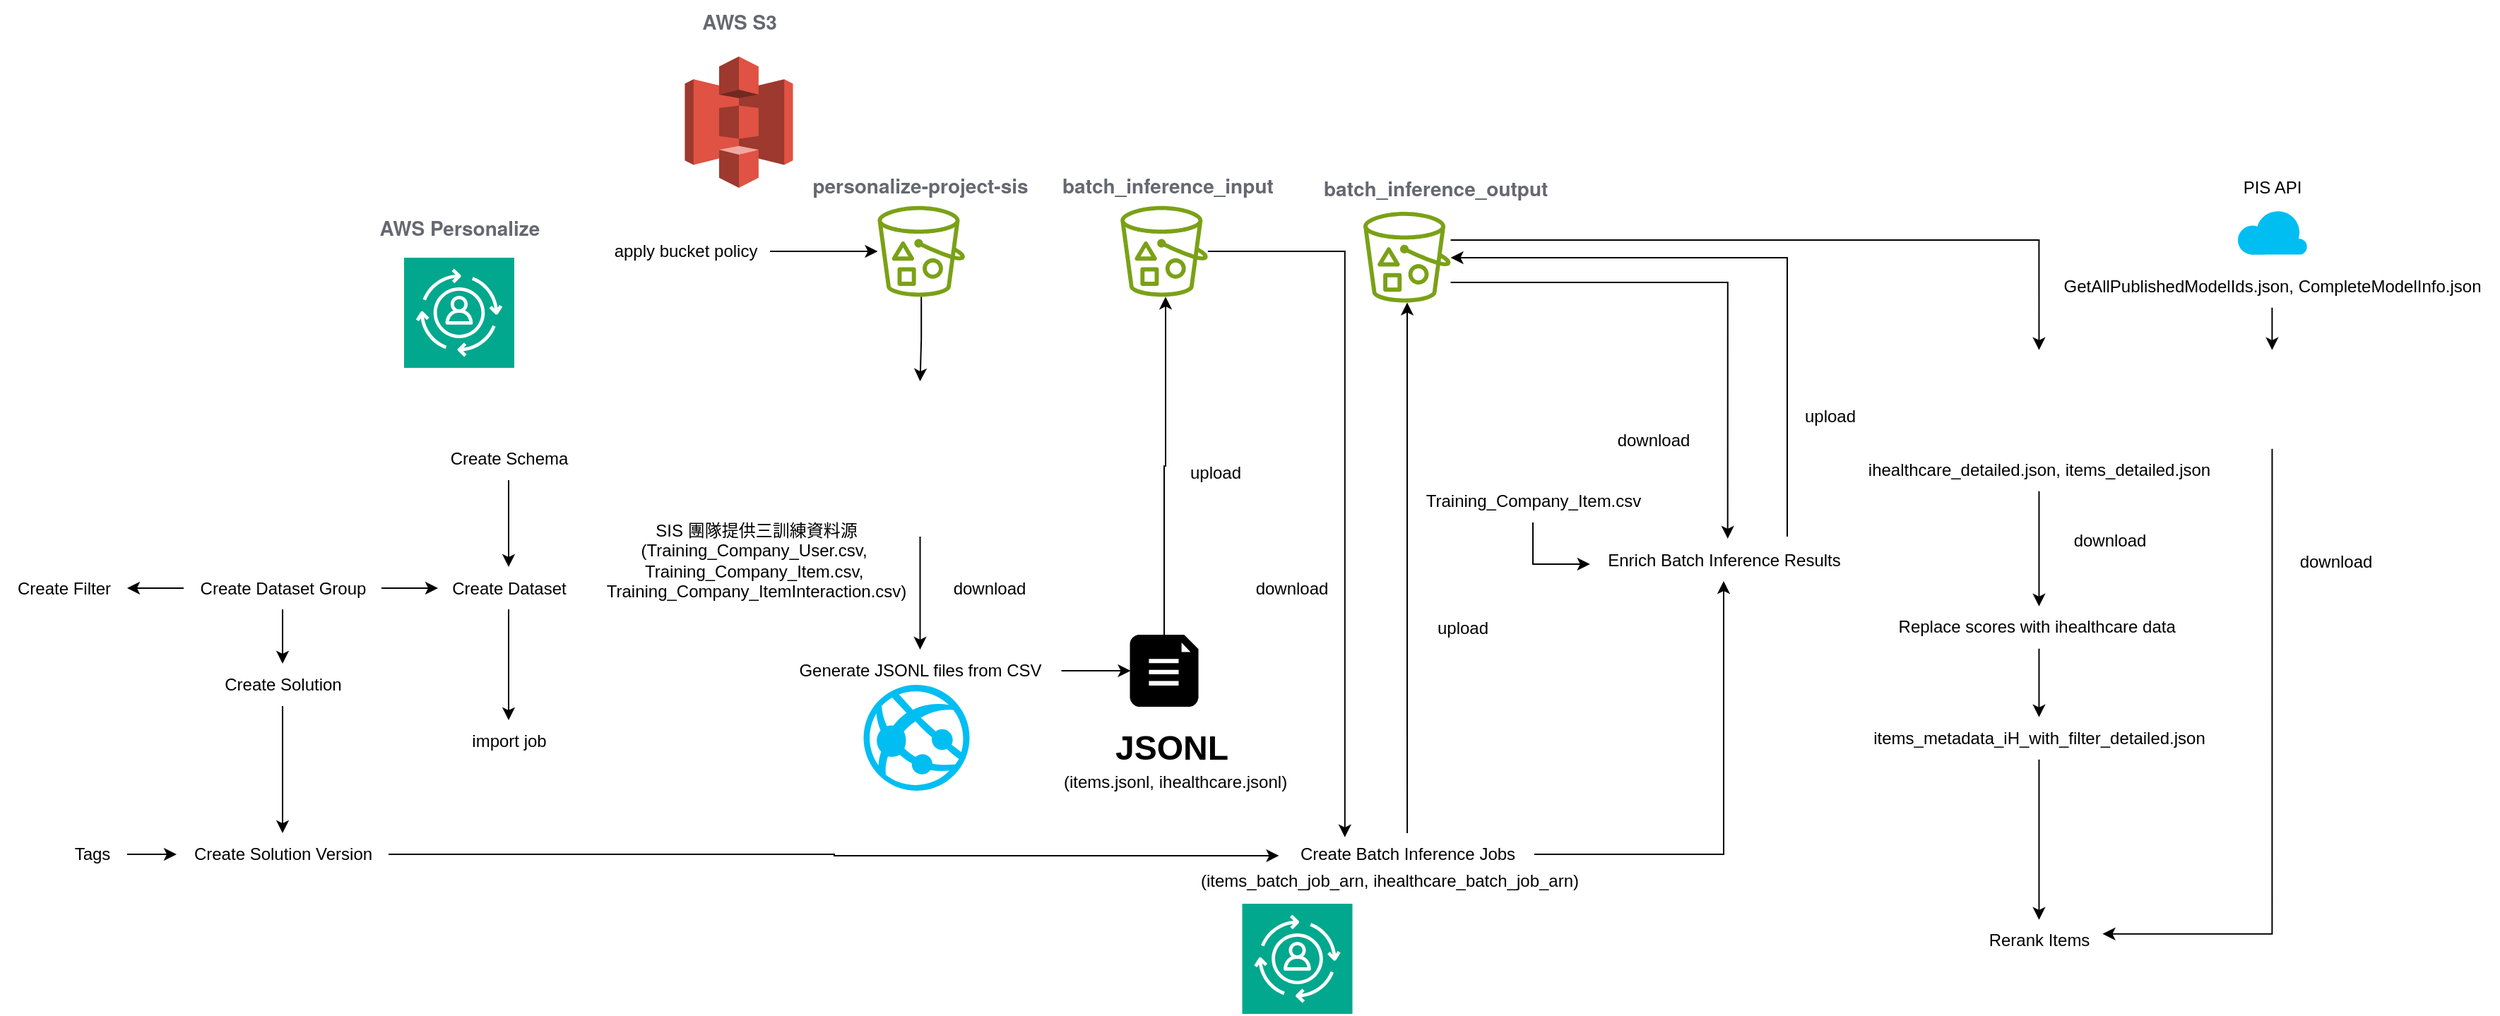 <mxfile version="28.1.1">
  <diagram name="第 1 页" id="IIeuhiTx5am88Ce6QUmT">
    <mxGraphModel dx="1676" dy="1036" grid="1" gridSize="10" guides="1" tooltips="1" connect="1" arrows="1" fold="1" page="1" pageScale="1" pageWidth="827" pageHeight="1169" math="0" shadow="0">
      <root>
        <mxCell id="0" />
        <mxCell id="1" parent="0" />
        <mxCell id="a0exR-PvPegkOZugwnQl-11" value="&lt;div&gt;SIS 團隊提供三訓練資料源&lt;/div&gt;(Training_Company_User.csv,&amp;nbsp;&lt;div&gt;Training_Company_Item.csv,&amp;nbsp;&lt;/div&gt;&lt;div&gt;Training_Company_ItemInteraction.csv)&lt;/div&gt;" style="text;html=1;align=center;verticalAlign=middle;resizable=0;points=[];autosize=1;strokeColor=none;fillColor=none;" parent="1" vertex="1">
          <mxGeometry x="670" y="371.5" width="240" height="70" as="geometry" />
        </mxCell>
        <mxCell id="lYJ9KyydGNnGyywSWM4X-2" value="download" style="text;html=1;align=center;verticalAlign=middle;resizable=0;points=[];autosize=1;strokeColor=none;fillColor=none;" vertex="1" parent="1">
          <mxGeometry x="920" y="411.5" width="70" height="30" as="geometry" />
        </mxCell>
        <mxCell id="lYJ9KyydGNnGyywSWM4X-25" value="" style="edgeStyle=orthogonalEdgeStyle;rounded=0;orthogonalLoop=1;jettySize=auto;html=1;" edge="1" parent="1" source="lYJ9KyydGNnGyywSWM4X-3" target="lYJ9KyydGNnGyywSWM4X-23">
          <mxGeometry relative="1" as="geometry" />
        </mxCell>
        <mxCell id="lYJ9KyydGNnGyywSWM4X-3" value="Generate JSONL files from CSV" style="text;html=1;align=center;verticalAlign=middle;resizable=0;points=[];autosize=1;strokeColor=none;fillColor=none;" vertex="1" parent="1">
          <mxGeometry x="806.25" y="470" width="200" height="30" as="geometry" />
        </mxCell>
        <mxCell id="lYJ9KyydGNnGyywSWM4X-4" value="upload" style="text;html=1;align=center;verticalAlign=middle;resizable=0;points=[];autosize=1;strokeColor=none;fillColor=none;" vertex="1" parent="1">
          <mxGeometry x="1085.25" y="330" width="60" height="30" as="geometry" />
        </mxCell>
        <mxCell id="lYJ9KyydGNnGyywSWM4X-6" value="" style="sketch=0;points=[[0,0,0],[0.25,0,0],[0.5,0,0],[0.75,0,0],[1,0,0],[0,1,0],[0.25,1,0],[0.5,1,0],[0.75,1,0],[1,1,0],[0,0.25,0],[0,0.5,0],[0,0.75,0],[1,0.25,0],[1,0.5,0],[1,0.75,0]];outlineConnect=0;fontColor=#232F3E;fillColor=#01A88D;strokeColor=#ffffff;dashed=0;verticalLabelPosition=bottom;verticalAlign=top;align=center;html=1;fontSize=12;fontStyle=0;aspect=fixed;shape=mxgraph.aws4.resourceIcon;resIcon=mxgraph.aws4.personalize;" vertex="1" parent="1">
          <mxGeometry x="541" y="192.5" width="78" height="78" as="geometry" />
        </mxCell>
        <mxCell id="lYJ9KyydGNnGyywSWM4X-9" value="" style="edgeStyle=orthogonalEdgeStyle;rounded=0;orthogonalLoop=1;jettySize=auto;html=1;" edge="1" parent="1" source="lYJ9KyydGNnGyywSWM4X-7" target="lYJ9KyydGNnGyywSWM4X-8">
          <mxGeometry relative="1" as="geometry" />
        </mxCell>
        <mxCell id="lYJ9KyydGNnGyywSWM4X-7" value="Create Schema" style="text;html=1;align=center;verticalAlign=middle;resizable=0;points=[];autosize=1;strokeColor=none;fillColor=none;" vertex="1" parent="1">
          <mxGeometry x="560" y="320" width="110" height="30" as="geometry" />
        </mxCell>
        <mxCell id="lYJ9KyydGNnGyywSWM4X-32" value="" style="edgeStyle=orthogonalEdgeStyle;rounded=0;orthogonalLoop=1;jettySize=auto;html=1;" edge="1" parent="1" source="lYJ9KyydGNnGyywSWM4X-8" target="lYJ9KyydGNnGyywSWM4X-29">
          <mxGeometry relative="1" as="geometry" />
        </mxCell>
        <mxCell id="lYJ9KyydGNnGyywSWM4X-8" value="Create Dataset" style="text;html=1;align=center;verticalAlign=middle;resizable=0;points=[];autosize=1;strokeColor=none;fillColor=none;" vertex="1" parent="1">
          <mxGeometry x="565" y="411.5" width="100" height="30" as="geometry" />
        </mxCell>
        <mxCell id="lYJ9KyydGNnGyywSWM4X-42" value="" style="edgeStyle=orthogonalEdgeStyle;rounded=0;orthogonalLoop=1;jettySize=auto;html=1;" edge="1" parent="1" source="lYJ9KyydGNnGyywSWM4X-10" target="lYJ9KyydGNnGyywSWM4X-34">
          <mxGeometry relative="1" as="geometry" />
        </mxCell>
        <mxCell id="lYJ9KyydGNnGyywSWM4X-44" value="" style="edgeStyle=orthogonalEdgeStyle;rounded=0;orthogonalLoop=1;jettySize=auto;html=1;" edge="1" parent="1" source="lYJ9KyydGNnGyywSWM4X-10" target="lYJ9KyydGNnGyywSWM4X-8">
          <mxGeometry relative="1" as="geometry" />
        </mxCell>
        <mxCell id="lYJ9KyydGNnGyywSWM4X-48" value="" style="edgeStyle=orthogonalEdgeStyle;rounded=0;orthogonalLoop=1;jettySize=auto;html=1;" edge="1" parent="1" source="lYJ9KyydGNnGyywSWM4X-10" target="lYJ9KyydGNnGyywSWM4X-36">
          <mxGeometry relative="1" as="geometry" />
        </mxCell>
        <mxCell id="lYJ9KyydGNnGyywSWM4X-10" value="Create Dataset Group" style="text;html=1;align=center;verticalAlign=middle;resizable=0;points=[];autosize=1;strokeColor=none;fillColor=none;" vertex="1" parent="1">
          <mxGeometry x="385" y="411.5" width="140" height="30" as="geometry" />
        </mxCell>
        <mxCell id="lYJ9KyydGNnGyywSWM4X-52" value="" style="edgeStyle=orthogonalEdgeStyle;rounded=0;orthogonalLoop=1;jettySize=auto;html=1;" edge="1" parent="1" source="lYJ9KyydGNnGyywSWM4X-12" target="lYJ9KyydGNnGyywSWM4X-66">
          <mxGeometry relative="1" as="geometry">
            <mxPoint x="868" y="188" as="targetPoint" />
          </mxGeometry>
        </mxCell>
        <mxCell id="lYJ9KyydGNnGyywSWM4X-12" value="apply bucket policy" style="text;html=1;align=center;verticalAlign=middle;resizable=0;points=[];autosize=1;strokeColor=none;fillColor=none;" vertex="1" parent="1">
          <mxGeometry x="680" y="173" width="120" height="30" as="geometry" />
        </mxCell>
        <mxCell id="lYJ9KyydGNnGyywSWM4X-17" value="" style="edgeStyle=orthogonalEdgeStyle;rounded=0;orthogonalLoop=1;jettySize=auto;html=1;entryX=0.5;entryY=0;entryDx=0;entryDy=0;" edge="1" parent="1" source="lYJ9KyydGNnGyywSWM4X-66" target="lYJ9KyydGNnGyywSWM4X-19">
          <mxGeometry relative="1" as="geometry">
            <mxPoint x="778.44" y="250.25" as="targetPoint" />
            <mxPoint x="906.294" y="234.5" as="sourcePoint" />
          </mxGeometry>
        </mxCell>
        <mxCell id="lYJ9KyydGNnGyywSWM4X-54" value="" style="edgeStyle=orthogonalEdgeStyle;rounded=0;orthogonalLoop=1;jettySize=auto;html=1;" edge="1" parent="1" source="lYJ9KyydGNnGyywSWM4X-19" target="lYJ9KyydGNnGyywSWM4X-3">
          <mxGeometry relative="1" as="geometry" />
        </mxCell>
        <mxCell id="lYJ9KyydGNnGyywSWM4X-19" value="" style="shape=image;html=1;verticalAlign=top;verticalLabelPosition=bottom;labelBackgroundColor=#ffffff;imageAspect=0;aspect=fixed;image=https://icons.diagrams.net/icon-cache1/Phosphor_Light_Vol_2-2941/file-csv-light-1066.svg" vertex="1" parent="1">
          <mxGeometry x="851.25" y="280" width="110" height="110" as="geometry" />
        </mxCell>
        <mxCell id="lYJ9KyydGNnGyywSWM4X-23" value="" style="verticalLabelPosition=bottom;html=1;verticalAlign=top;align=center;strokeColor=#000000;fillColor=#000000;shape=mxgraph.azure.file_2;pointerEvents=1;" vertex="1" parent="1">
          <mxGeometry x="1055.25" y="460" width="47.5" height="50" as="geometry" />
        </mxCell>
        <mxCell id="lYJ9KyydGNnGyywSWM4X-26" value="&lt;b&gt;&lt;font style=&quot;font-size: 24px;&quot;&gt;JSONL&lt;/font&gt;&lt;/b&gt;" style="text;html=1;align=center;verticalAlign=middle;resizable=0;points=[];autosize=1;strokeColor=none;fillColor=none;" vertex="1" parent="1">
          <mxGeometry x="1034.25" y="520" width="100" height="40" as="geometry" />
        </mxCell>
        <UserObject label="(items.jsonl, ihealthcare.jsonl)" link="&lt;span style=&quot;color: rgb(0, 0, 0); font-family: Helvetica; font-size: 12px; font-style: normal; font-variant-ligatures: normal; font-variant-caps: normal; font-weight: 400; letter-spacing: normal; orphans: 2; text-align: center; text-indent: 0px; text-transform: none; widows: 2; word-spacing: 0px; -webkit-text-stroke-width: 0px; white-space: nowrap; background-color: rgb(236, 236, 236); text-decoration-thickness: initial; text-decoration-style: initial; text-decoration-color: initial; display: inline !important; float: none;&quot;&gt;(Training_Company_User.csv, Training_Company_Item.csv, Training_Company_ItemInteraction.csv)&lt;/span&gt;" id="lYJ9KyydGNnGyywSWM4X-27">
          <mxCell style="text;whiteSpace=wrap;html=1;" vertex="1" parent="1">
            <mxGeometry x="1006.25" y="550" width="170" height="20" as="geometry" />
          </mxCell>
        </UserObject>
        <mxCell id="lYJ9KyydGNnGyywSWM4X-29" value="import job" style="text;html=1;align=center;verticalAlign=middle;resizable=0;points=[];autosize=1;strokeColor=none;fillColor=none;" vertex="1" parent="1">
          <mxGeometry x="575" y="520" width="80" height="30" as="geometry" />
        </mxCell>
        <mxCell id="lYJ9KyydGNnGyywSWM4X-34" value="Create Filter" style="text;html=1;align=center;verticalAlign=middle;resizable=0;points=[];autosize=1;strokeColor=none;fillColor=none;" vertex="1" parent="1">
          <mxGeometry x="255" y="411.5" width="90" height="30" as="geometry" />
        </mxCell>
        <mxCell id="lYJ9KyydGNnGyywSWM4X-50" value="" style="edgeStyle=orthogonalEdgeStyle;rounded=0;orthogonalLoop=1;jettySize=auto;html=1;" edge="1" parent="1" source="lYJ9KyydGNnGyywSWM4X-36" target="lYJ9KyydGNnGyywSWM4X-38">
          <mxGeometry relative="1" as="geometry" />
        </mxCell>
        <mxCell id="lYJ9KyydGNnGyywSWM4X-36" value="Create Solution" style="text;html=1;align=center;verticalAlign=middle;resizable=0;points=[];autosize=1;strokeColor=none;fillColor=none;" vertex="1" parent="1">
          <mxGeometry x="400" y="480" width="110" height="30" as="geometry" />
        </mxCell>
        <mxCell id="lYJ9KyydGNnGyywSWM4X-38" value="Create Solution Version" style="text;html=1;align=center;verticalAlign=middle;resizable=0;points=[];autosize=1;strokeColor=none;fillColor=none;" vertex="1" parent="1">
          <mxGeometry x="380" y="600" width="150" height="30" as="geometry" />
        </mxCell>
        <mxCell id="lYJ9KyydGNnGyywSWM4X-51" value="" style="edgeStyle=orthogonalEdgeStyle;rounded=0;orthogonalLoop=1;jettySize=auto;html=1;" edge="1" parent="1" source="lYJ9KyydGNnGyywSWM4X-40" target="lYJ9KyydGNnGyywSWM4X-38">
          <mxGeometry relative="1" as="geometry" />
        </mxCell>
        <mxCell id="lYJ9KyydGNnGyywSWM4X-40" value="T&lt;span style=&quot;background-color: transparent; color: light-dark(rgb(0, 0, 0), rgb(255, 255, 255));&quot;&gt;ags&lt;/span&gt;" style="text;html=1;align=center;verticalAlign=middle;resizable=0;points=[];autosize=1;strokeColor=none;fillColor=none;" vertex="1" parent="1">
          <mxGeometry x="295" y="600" width="50" height="30" as="geometry" />
        </mxCell>
        <mxCell id="lYJ9KyydGNnGyywSWM4X-55" style="edgeStyle=orthogonalEdgeStyle;rounded=0;orthogonalLoop=1;jettySize=auto;html=1;exitX=0.5;exitY=0;exitDx=0;exitDy=0;exitPerimeter=0;" edge="1" parent="1" source="lYJ9KyydGNnGyywSWM4X-23" target="lYJ9KyydGNnGyywSWM4X-75">
          <mxGeometry relative="1" as="geometry">
            <mxPoint x="945" y="188" as="targetPoint" />
            <Array as="points">
              <mxPoint x="1079" y="340" />
              <mxPoint x="1080" y="175" />
            </Array>
          </mxGeometry>
        </mxCell>
        <mxCell id="lYJ9KyydGNnGyywSWM4X-59" value="" style="edgeStyle=orthogonalEdgeStyle;rounded=0;orthogonalLoop=1;jettySize=auto;html=1;" edge="1" parent="1" source="lYJ9KyydGNnGyywSWM4X-56" target="lYJ9KyydGNnGyywSWM4X-58">
          <mxGeometry relative="1" as="geometry" />
        </mxCell>
        <mxCell id="lYJ9KyydGNnGyywSWM4X-83" style="edgeStyle=orthogonalEdgeStyle;rounded=0;orthogonalLoop=1;jettySize=auto;html=1;" edge="1" parent="1" target="lYJ9KyydGNnGyywSWM4X-72">
          <mxGeometry relative="1" as="geometry">
            <mxPoint x="1251.048" y="600" as="sourcePoint" />
            <Array as="points">
              <mxPoint x="1251" y="510" />
              <mxPoint x="1251" y="510" />
            </Array>
          </mxGeometry>
        </mxCell>
        <mxCell id="lYJ9KyydGNnGyywSWM4X-56" value="Create Batch Inference Jobs" style="text;html=1;align=center;verticalAlign=middle;resizable=0;points=[];autosize=1;strokeColor=none;fillColor=none;" vertex="1" parent="1">
          <mxGeometry x="1161" y="600" width="180" height="30" as="geometry" />
        </mxCell>
        <mxCell id="lYJ9KyydGNnGyywSWM4X-57" style="edgeStyle=orthogonalEdgeStyle;rounded=0;orthogonalLoop=1;jettySize=auto;html=1;entryX=-0.004;entryY=0.533;entryDx=0;entryDy=0;entryPerimeter=0;" edge="1" parent="1" source="lYJ9KyydGNnGyywSWM4X-38" target="lYJ9KyydGNnGyywSWM4X-56">
          <mxGeometry relative="1" as="geometry" />
        </mxCell>
        <mxCell id="lYJ9KyydGNnGyywSWM4X-82" style="edgeStyle=orthogonalEdgeStyle;rounded=0;orthogonalLoop=1;jettySize=auto;html=1;" edge="1" parent="1">
          <mxGeometry relative="1" as="geometry">
            <mxPoint x="1281.783" y="192.5" as="targetPoint" />
            <mxPoint x="1520" y="390" as="sourcePoint" />
            <Array as="points">
              <mxPoint x="1520" y="192" />
            </Array>
          </mxGeometry>
        </mxCell>
        <mxCell id="lYJ9KyydGNnGyywSWM4X-58" value="Enrich Batch Inference Results" style="text;html=1;align=center;verticalAlign=middle;resizable=0;points=[];autosize=1;strokeColor=none;fillColor=none;" vertex="1" parent="1">
          <mxGeometry x="1380" y="391.5" width="190" height="30" as="geometry" />
        </mxCell>
        <UserObject label="(items_batch_job_arn, ihealthcare_batch_job_arn&lt;span style=&quot;background-color: transparent; color: light-dark(rgb(0, 0, 0), rgb(255, 255, 255));&quot;&gt;)&lt;/span&gt;" link="&lt;span style=&quot;color: rgb(0, 0, 0); font-family: Helvetica; font-size: 12px; font-style: normal; font-variant-ligatures: normal; font-variant-caps: normal; font-weight: 400; letter-spacing: normal; orphans: 2; text-align: center; text-indent: 0px; text-transform: none; widows: 2; word-spacing: 0px; -webkit-text-stroke-width: 0px; white-space: nowrap; background-color: rgb(236, 236, 236); text-decoration-thickness: initial; text-decoration-style: initial; text-decoration-color: initial; display: inline !important; float: none;&quot;&gt;(Training_Company_User.csv, Training_Company_Item.csv, Training_Company_ItemInteraction.csv)&lt;/span&gt;" id="lYJ9KyydGNnGyywSWM4X-60">
          <mxCell style="text;whiteSpace=wrap;html=1;" vertex="1" parent="1">
            <mxGeometry x="1102.75" y="620" width="279" height="20" as="geometry" />
          </mxCell>
        </UserObject>
        <mxCell id="lYJ9KyydGNnGyywSWM4X-61" value="" style="sketch=0;points=[[0,0,0],[0.25,0,0],[0.5,0,0],[0.75,0,0],[1,0,0],[0,1,0],[0.25,1,0],[0.5,1,0],[0.75,1,0],[1,1,0],[0,0.25,0],[0,0.5,0],[0,0.75,0],[1,0.25,0],[1,0.5,0],[1,0.75,0]];outlineConnect=0;fontColor=#232F3E;fillColor=#01A88D;strokeColor=#ffffff;dashed=0;verticalLabelPosition=bottom;verticalAlign=top;align=center;html=1;fontSize=12;fontStyle=0;aspect=fixed;shape=mxgraph.aws4.resourceIcon;resIcon=mxgraph.aws4.personalize;" vertex="1" parent="1">
          <mxGeometry x="1134.25" y="650" width="78" height="78" as="geometry" />
        </mxCell>
        <mxCell id="lYJ9KyydGNnGyywSWM4X-66" value="" style="sketch=0;outlineConnect=0;fontColor=#232F3E;gradientColor=none;fillColor=#7AA116;strokeColor=none;dashed=0;verticalLabelPosition=bottom;verticalAlign=top;align=center;html=1;fontSize=12;fontStyle=0;aspect=fixed;pointerEvents=1;shape=mxgraph.aws4.bucket_with_objects;" vertex="1" parent="1">
          <mxGeometry x="876.22" y="155.87" width="61.78" height="64.25" as="geometry" />
        </mxCell>
        <mxCell id="lYJ9KyydGNnGyywSWM4X-68" value="" style="outlineConnect=0;dashed=0;verticalLabelPosition=bottom;verticalAlign=top;align=center;html=1;shape=mxgraph.aws3.s3;fillColor=#E05243;gradientColor=none;" vertex="1" parent="1">
          <mxGeometry x="739.75" y="50" width="76.5" height="93" as="geometry" />
        </mxCell>
        <mxCell id="lYJ9KyydGNnGyywSWM4X-69" value="&lt;span style=&quot;color: rgb(101, 104, 113); font-family: &amp;quot;Amazon Ember&amp;quot;, &amp;quot;Helvetica Neue&amp;quot;, Roboto, Arial, sans-serif; font-size: 14px; font-weight: 700; text-align: left; background-color: rgb(255, 255, 255);&quot;&gt;personalize-project-sis&lt;/span&gt;" style="text;html=1;align=center;verticalAlign=middle;resizable=0;points=[];autosize=1;strokeColor=none;fillColor=none;" vertex="1" parent="1">
          <mxGeometry x="816.25" y="125.87" width="180" height="30" as="geometry" />
        </mxCell>
        <mxCell id="lYJ9KyydGNnGyywSWM4X-71" value="&lt;span style=&quot;color: rgb(101, 104, 113); font-family: &amp;quot;Amazon Ember&amp;quot;, &amp;quot;Helvetica Neue&amp;quot;, Roboto, Arial, sans-serif; font-size: 14px; font-style: normal; font-variant-ligatures: normal; font-variant-caps: normal; font-weight: 700; letter-spacing: normal; orphans: 2; text-align: left; text-indent: 0px; text-transform: none; widows: 2; word-spacing: 0px; -webkit-text-stroke-width: 0px; white-space: nowrap; background-color: rgb(255, 255, 255); text-decoration-thickness: initial; text-decoration-style: initial; text-decoration-color: initial; display: inline !important; float: none;&quot;&gt;batch_inference_output&lt;/span&gt;" style="text;whiteSpace=wrap;html=1;" vertex="1" parent="1">
          <mxGeometry x="1190.0" y="127.88" width="170" height="30" as="geometry" />
        </mxCell>
        <mxCell id="lYJ9KyydGNnGyywSWM4X-98" style="edgeStyle=orthogonalEdgeStyle;rounded=0;orthogonalLoop=1;jettySize=auto;html=1;entryX=0.5;entryY=0;entryDx=0;entryDy=0;" edge="1" parent="1" source="lYJ9KyydGNnGyywSWM4X-72" target="lYJ9KyydGNnGyywSWM4X-99">
          <mxGeometry relative="1" as="geometry">
            <mxPoint x="1175.003" y="191.38" as="sourcePoint" />
            <mxPoint x="1677.23" y="257.88" as="targetPoint" />
            <Array as="points">
              <mxPoint x="1698" y="180" />
            </Array>
          </mxGeometry>
        </mxCell>
        <mxCell id="lYJ9KyydGNnGyywSWM4X-72" value="" style="sketch=0;outlineConnect=0;fontColor=#232F3E;gradientColor=none;fillColor=#7AA116;strokeColor=none;dashed=0;verticalLabelPosition=bottom;verticalAlign=top;align=center;html=1;fontSize=12;fontStyle=0;aspect=fixed;pointerEvents=1;shape=mxgraph.aws4.bucket_with_objects;" vertex="1" parent="1">
          <mxGeometry x="1220" y="160" width="61.78" height="64.25" as="geometry" />
        </mxCell>
        <mxCell id="lYJ9KyydGNnGyywSWM4X-75" value="" style="sketch=0;outlineConnect=0;fontColor=#232F3E;gradientColor=none;fillColor=#7AA116;strokeColor=none;dashed=0;verticalLabelPosition=bottom;verticalAlign=top;align=center;html=1;fontSize=12;fontStyle=0;aspect=fixed;pointerEvents=1;shape=mxgraph.aws4.bucket_with_objects;" vertex="1" parent="1">
          <mxGeometry x="1048.11" y="155.87" width="61.78" height="64.25" as="geometry" />
        </mxCell>
        <mxCell id="lYJ9KyydGNnGyywSWM4X-76" value="&lt;span style=&quot;color: rgb(101, 104, 113); font-family: &amp;quot;Amazon Ember&amp;quot;, &amp;quot;Helvetica Neue&amp;quot;, Roboto, Arial, sans-serif; font-size: 14px; font-style: normal; font-variant-ligatures: normal; font-variant-caps: normal; font-weight: 700; letter-spacing: normal; orphans: 2; text-align: left; text-indent: 0px; text-transform: none; widows: 2; word-spacing: 0px; -webkit-text-stroke-width: 0px; white-space: nowrap; background-color: rgb(255, 255, 255); text-decoration-thickness: initial; text-decoration-style: initial; text-decoration-color: initial; float: none; display: inline !important;&quot;&gt;batch_inference_input&lt;/span&gt;" style="text;whiteSpace=wrap;html=1;" vertex="1" parent="1">
          <mxGeometry x="1005" y="125.87" width="170" height="30" as="geometry" />
        </mxCell>
        <mxCell id="lYJ9KyydGNnGyywSWM4X-77" style="edgeStyle=orthogonalEdgeStyle;rounded=0;orthogonalLoop=1;jettySize=auto;html=1;entryX=0.255;entryY=0.096;entryDx=0;entryDy=0;entryPerimeter=0;" edge="1" parent="1" source="lYJ9KyydGNnGyywSWM4X-75" target="lYJ9KyydGNnGyywSWM4X-56">
          <mxGeometry relative="1" as="geometry" />
        </mxCell>
        <mxCell id="lYJ9KyydGNnGyywSWM4X-78" value="Training_Company_Item.csv" style="text;html=1;align=center;verticalAlign=middle;resizable=0;points=[];autosize=1;strokeColor=none;fillColor=none;" vertex="1" parent="1">
          <mxGeometry x="1250" y="350" width="180" height="30" as="geometry" />
        </mxCell>
        <mxCell id="lYJ9KyydGNnGyywSWM4X-79" style="edgeStyle=orthogonalEdgeStyle;rounded=0;orthogonalLoop=1;jettySize=auto;html=1;entryX=0.002;entryY=0.601;entryDx=0;entryDy=0;entryPerimeter=0;" edge="1" parent="1" source="lYJ9KyydGNnGyywSWM4X-78" target="lYJ9KyydGNnGyywSWM4X-58">
          <mxGeometry relative="1" as="geometry">
            <mxPoint x="1400" y="410" as="targetPoint" />
          </mxGeometry>
        </mxCell>
        <mxCell id="lYJ9KyydGNnGyywSWM4X-87" value="download" style="text;html=1;align=center;verticalAlign=middle;resizable=0;points=[];autosize=1;strokeColor=none;fillColor=none;" vertex="1" parent="1">
          <mxGeometry x="1134.25" y="411.5" width="70" height="30" as="geometry" />
        </mxCell>
        <mxCell id="lYJ9KyydGNnGyywSWM4X-88" value="upload" style="text;html=1;align=center;verticalAlign=middle;resizable=0;points=[];autosize=1;strokeColor=none;fillColor=none;" vertex="1" parent="1">
          <mxGeometry x="1260" y="440" width="60" height="30" as="geometry" />
        </mxCell>
        <mxCell id="lYJ9KyydGNnGyywSWM4X-89" value="download" style="text;html=1;align=center;verticalAlign=middle;resizable=0;points=[];autosize=1;strokeColor=none;fillColor=none;" vertex="1" parent="1">
          <mxGeometry x="1390" y="306.5" width="70" height="30" as="geometry" />
        </mxCell>
        <mxCell id="lYJ9KyydGNnGyywSWM4X-121" value="" style="edgeStyle=orthogonalEdgeStyle;rounded=0;orthogonalLoop=1;jettySize=auto;html=1;" edge="1" parent="1" source="lYJ9KyydGNnGyywSWM4X-91" target="lYJ9KyydGNnGyywSWM4X-120">
          <mxGeometry relative="1" as="geometry" />
        </mxCell>
        <mxCell id="lYJ9KyydGNnGyywSWM4X-91" value="GetAllPublishedModelIds.json, CompleteModelInfo.json" style="text;html=1;align=center;verticalAlign=middle;resizable=0;points=[];autosize=1;strokeColor=none;fillColor=none;" vertex="1" parent="1">
          <mxGeometry x="1703.23" y="197.88" width="320" height="30" as="geometry" />
        </mxCell>
        <mxCell id="lYJ9KyydGNnGyywSWM4X-105" value="" style="edgeStyle=orthogonalEdgeStyle;rounded=0;orthogonalLoop=1;jettySize=auto;html=1;" edge="1" parent="1" source="lYJ9KyydGNnGyywSWM4X-93" target="lYJ9KyydGNnGyywSWM4X-95">
          <mxGeometry relative="1" as="geometry" />
        </mxCell>
        <mxCell id="lYJ9KyydGNnGyywSWM4X-93" value="ihealthcare_detailed.json, items_detailed.json" style="text;html=1;align=center;verticalAlign=middle;resizable=0;points=[];autosize=1;strokeColor=none;fillColor=none;" vertex="1" parent="1">
          <mxGeometry x="1563.23" y="327.88" width="270" height="30" as="geometry" />
        </mxCell>
        <mxCell id="lYJ9KyydGNnGyywSWM4X-106" value="" style="edgeStyle=orthogonalEdgeStyle;rounded=0;orthogonalLoop=1;jettySize=auto;html=1;" edge="1" parent="1" source="lYJ9KyydGNnGyywSWM4X-95" target="lYJ9KyydGNnGyywSWM4X-104">
          <mxGeometry relative="1" as="geometry" />
        </mxCell>
        <mxCell id="lYJ9KyydGNnGyywSWM4X-95" value="Replace scores with ihealthcare data&amp;nbsp;" style="text;html=1;align=center;verticalAlign=middle;resizable=0;points=[];autosize=1;strokeColor=none;fillColor=none;" vertex="1" parent="1">
          <mxGeometry x="1588.23" y="439.38" width="220" height="30" as="geometry" />
        </mxCell>
        <mxCell id="lYJ9KyydGNnGyywSWM4X-99" value="" style="shape=image;html=1;verticalAlign=top;verticalLabelPosition=bottom;labelBackgroundColor=#ffffff;imageAspect=0;aspect=fixed;image=https://icons.diagrams.net/icon-cache1/Boxicons_Solid_Vol_2-2639/bxs-file-json-1049.svg" vertex="1" parent="1">
          <mxGeometry x="1663.23" y="257.88" width="70" height="70" as="geometry" />
        </mxCell>
        <mxCell id="lYJ9KyydGNnGyywSWM4X-100" value="download" style="text;html=1;align=center;verticalAlign=middle;resizable=0;points=[];autosize=1;strokeColor=none;fillColor=none;" vertex="1" parent="1">
          <mxGeometry x="1713.23" y="377.88" width="70" height="30" as="geometry" />
        </mxCell>
        <mxCell id="lYJ9KyydGNnGyywSWM4X-109" value="" style="edgeStyle=orthogonalEdgeStyle;rounded=0;orthogonalLoop=1;jettySize=auto;html=1;" edge="1" parent="1" source="lYJ9KyydGNnGyywSWM4X-104" target="lYJ9KyydGNnGyywSWM4X-107">
          <mxGeometry relative="1" as="geometry" />
        </mxCell>
        <mxCell id="lYJ9KyydGNnGyywSWM4X-104" value="items_metadata_iH_with_filter_detailed.json" style="text;html=1;align=center;verticalAlign=middle;resizable=0;points=[];autosize=1;strokeColor=none;fillColor=none;" vertex="1" parent="1">
          <mxGeometry x="1568.23" y="517.88" width="260" height="30" as="geometry" />
        </mxCell>
        <mxCell id="lYJ9KyydGNnGyywSWM4X-107" value="Rerank Items" style="text;html=1;align=center;verticalAlign=middle;resizable=0;points=[];autosize=1;strokeColor=none;fillColor=none;" vertex="1" parent="1">
          <mxGeometry x="1653.23" y="661.38" width="90" height="30" as="geometry" />
        </mxCell>
        <mxCell id="lYJ9KyydGNnGyywSWM4X-112" style="edgeStyle=orthogonalEdgeStyle;rounded=0;orthogonalLoop=1;jettySize=auto;html=1;entryX=1;entryY=0.333;entryDx=0;entryDy=0;entryPerimeter=0;exitX=0.5;exitY=1;exitDx=0;exitDy=0;" edge="1" parent="1" source="lYJ9KyydGNnGyywSWM4X-120" target="lYJ9KyydGNnGyywSWM4X-107">
          <mxGeometry relative="1" as="geometry">
            <mxPoint x="2005.23" y="491.38" as="sourcePoint" />
          </mxGeometry>
        </mxCell>
        <mxCell id="lYJ9KyydGNnGyywSWM4X-113" value="&lt;font face=&quot;Amazon Ember, Helvetica Neue, Roboto, Arial, sans-serif&quot; color=&quot;#656871&quot;&gt;&lt;span style=&quot;font-size: 14px; background-color: rgb(255, 255, 255);&quot;&gt;&lt;b&gt;AWS S3&lt;/b&gt;&lt;/span&gt;&lt;/font&gt;" style="text;html=1;align=center;verticalAlign=middle;resizable=0;points=[];autosize=1;strokeColor=none;fillColor=none;" vertex="1" parent="1">
          <mxGeometry x="738" y="10" width="80" height="30" as="geometry" />
        </mxCell>
        <mxCell id="lYJ9KyydGNnGyywSWM4X-114" value="&lt;font face=&quot;Amazon Ember, Helvetica Neue, Roboto, Arial, sans-serif&quot; color=&quot;#656871&quot;&gt;&lt;span style=&quot;font-size: 14px; background-color: rgb(255, 255, 255);&quot;&gt;&lt;b&gt;AWS Personalize&lt;/b&gt;&lt;/span&gt;&lt;/font&gt;" style="text;html=1;align=center;verticalAlign=middle;resizable=0;points=[];autosize=1;strokeColor=none;fillColor=none;" vertex="1" parent="1">
          <mxGeometry x="510" y="155.87" width="140" height="30" as="geometry" />
        </mxCell>
        <mxCell id="lYJ9KyydGNnGyywSWM4X-116" value="" style="verticalLabelPosition=bottom;html=1;verticalAlign=top;align=center;strokeColor=none;fillColor=#00BEF2;shape=mxgraph.azure.azure_website;pointerEvents=1;" vertex="1" parent="1">
          <mxGeometry x="866.25" y="495" width="75" height="75" as="geometry" />
        </mxCell>
        <mxCell id="lYJ9KyydGNnGyywSWM4X-118" value="" style="verticalLabelPosition=bottom;html=1;verticalAlign=top;align=center;strokeColor=none;fillColor=#00BEF2;shape=mxgraph.azure.cloud;" vertex="1" parent="1">
          <mxGeometry x="1838.23" y="157.88" width="50" height="32.5" as="geometry" />
        </mxCell>
        <mxCell id="lYJ9KyydGNnGyywSWM4X-119" value="PIS API" style="text;html=1;align=center;verticalAlign=middle;resizable=0;points=[];autosize=1;strokeColor=none;fillColor=none;" vertex="1" parent="1">
          <mxGeometry x="1833.23" y="127.88" width="60" height="30" as="geometry" />
        </mxCell>
        <mxCell id="lYJ9KyydGNnGyywSWM4X-120" value="" style="shape=image;html=1;verticalAlign=top;verticalLabelPosition=bottom;labelBackgroundColor=#ffffff;imageAspect=0;aspect=fixed;image=https://icons.diagrams.net/icon-cache1/Boxicons_Solid_Vol_2-2639/bxs-file-json-1049.svg" vertex="1" parent="1">
          <mxGeometry x="1828.23" y="257.88" width="70" height="70" as="geometry" />
        </mxCell>
        <mxCell id="lYJ9KyydGNnGyywSWM4X-122" value="download" style="text;html=1;align=center;verticalAlign=middle;resizable=0;points=[];autosize=1;strokeColor=none;fillColor=none;" vertex="1" parent="1">
          <mxGeometry x="1873.23" y="392.88" width="70" height="30" as="geometry" />
        </mxCell>
        <mxCell id="lYJ9KyydGNnGyywSWM4X-123" value="upload" style="text;html=1;align=center;verticalAlign=middle;resizable=0;points=[];autosize=1;strokeColor=none;fillColor=none;" vertex="1" parent="1">
          <mxGeometry x="1520" y="290" width="60" height="30" as="geometry" />
        </mxCell>
        <mxCell id="lYJ9KyydGNnGyywSWM4X-125" style="edgeStyle=orthogonalEdgeStyle;rounded=0;orthogonalLoop=1;jettySize=auto;html=1;entryX=0.515;entryY=-0.002;entryDx=0;entryDy=0;entryPerimeter=0;" edge="1" parent="1" source="lYJ9KyydGNnGyywSWM4X-72" target="lYJ9KyydGNnGyywSWM4X-58">
          <mxGeometry relative="1" as="geometry">
            <Array as="points">
              <mxPoint x="1478" y="210" />
            </Array>
          </mxGeometry>
        </mxCell>
      </root>
    </mxGraphModel>
  </diagram>
</mxfile>
